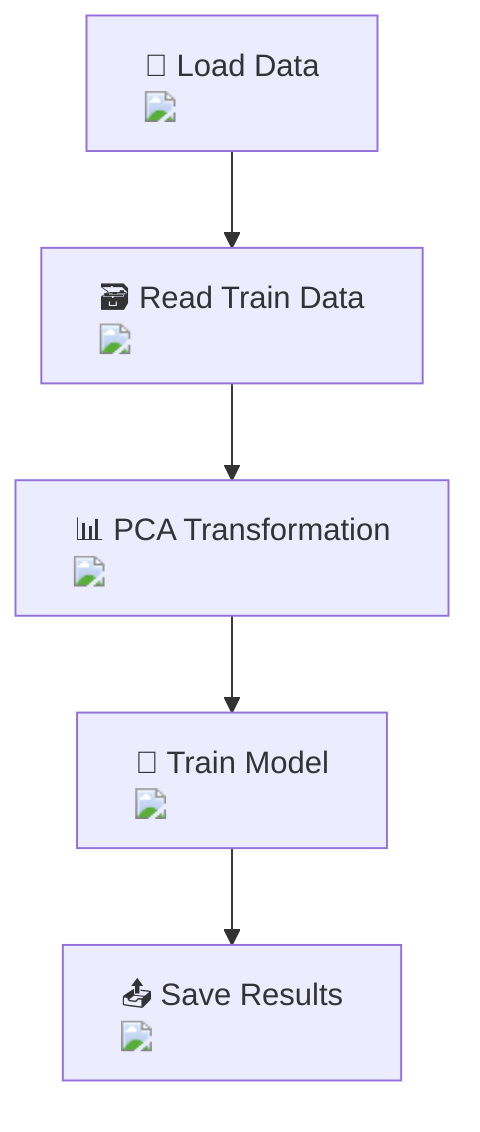 flowchart TD
    A["📁 Load Data<br/><img src='icons/file.svg'/>"] --> B["🗃️ Read Train Data<br/><img src='icons/table.svg'/>"]
    B --> C["📊 PCA Transformation<br/><img src='icons/brain.svg'/>"]
    C --> D["🤖 Train Model<br/><img src='icons/brain.svg'/>"]
    D --> E["📤 Save Results<br/><img src='icons/file.svg'/>"]